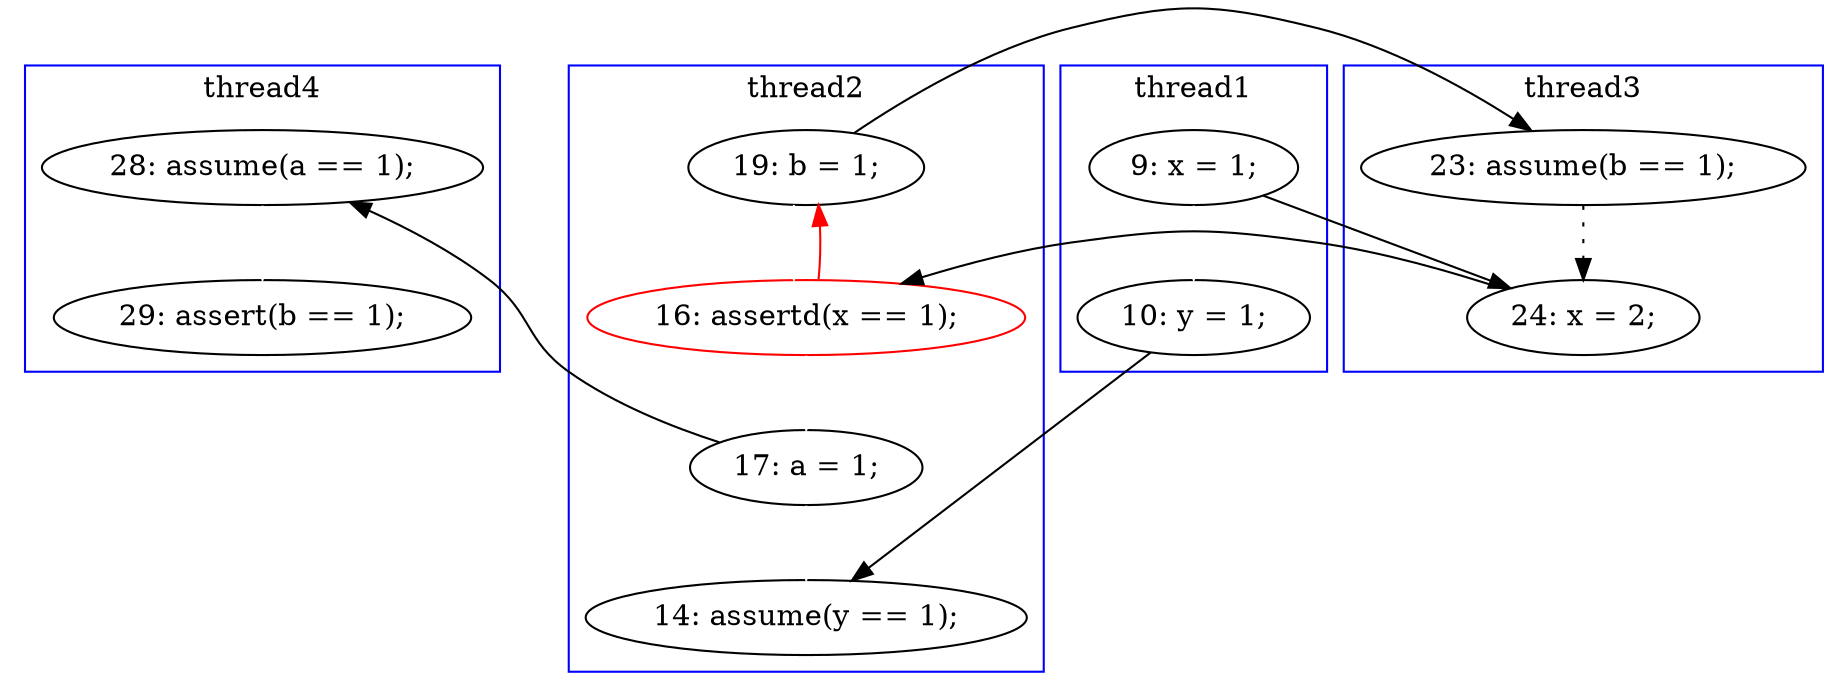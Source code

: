 digraph Counterexample {
	32 -> 34 [color = white, style = solid]
	11 -> 12 [color = white, style = solid]
	14 -> 26 [color = white, style = solid]
	19 -> 26 [color = black, style = solid, constraint = false]
	26 -> 27 [color = white, style = solid]
	17 -> 19 [color = black, style = dotted]
	27 -> 32 [color = black, style = solid, constraint = false]
	27 -> 28 [color = white, style = solid]
	12 -> 28 [color = black, style = solid, constraint = false]
	26 -> 14 [color = red, style = solid, constraint = false]
	11 -> 19 [color = black, style = solid, constraint = false]
	14 -> 17 [color = black, style = solid, constraint = false]
	subgraph cluster2 {
		label = thread2
		color = blue
		26  [label = "16: assertd(x == 1);", color = red]
		14  [label = "19: b = 1;"]
		27  [label = "17: a = 1;"]
		28  [label = "14: assume(y == 1);"]
	}
	subgraph cluster3 {
		label = thread3
		color = blue
		17  [label = "23: assume(b == 1);"]
		19  [label = "24: x = 2;"]
	}
	subgraph cluster1 {
		label = thread1
		color = blue
		11  [label = "9: x = 1;"]
		12  [label = "10: y = 1;"]
	}
	subgraph cluster4 {
		label = thread4
		color = blue
		32  [label = "28: assume(a == 1);"]
		34  [label = "29: assert(b == 1);"]
	}
}